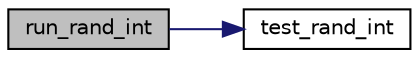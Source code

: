 digraph "run_rand_int"
{
  edge [fontname="Helvetica",fontsize="10",labelfontname="Helvetica",labelfontsize="10"];
  node [fontname="Helvetica",fontsize="10",shape=record];
  rankdir="LR";
  Node165 [label="run_rand_int",height=0.2,width=0.4,color="black", fillcolor="grey75", style="filled", fontcolor="black"];
  Node165 -> Node166 [color="midnightblue",fontsize="10",style="solid",fontname="Helvetica"];
  Node166 [label="test_rand_int",height=0.2,width=0.4,color="black", fillcolor="white", style="filled",URL="$d5/d7f/tests_8c.html#a72cd51f28d0b6b8e83edde291fb1bd75"];
}
